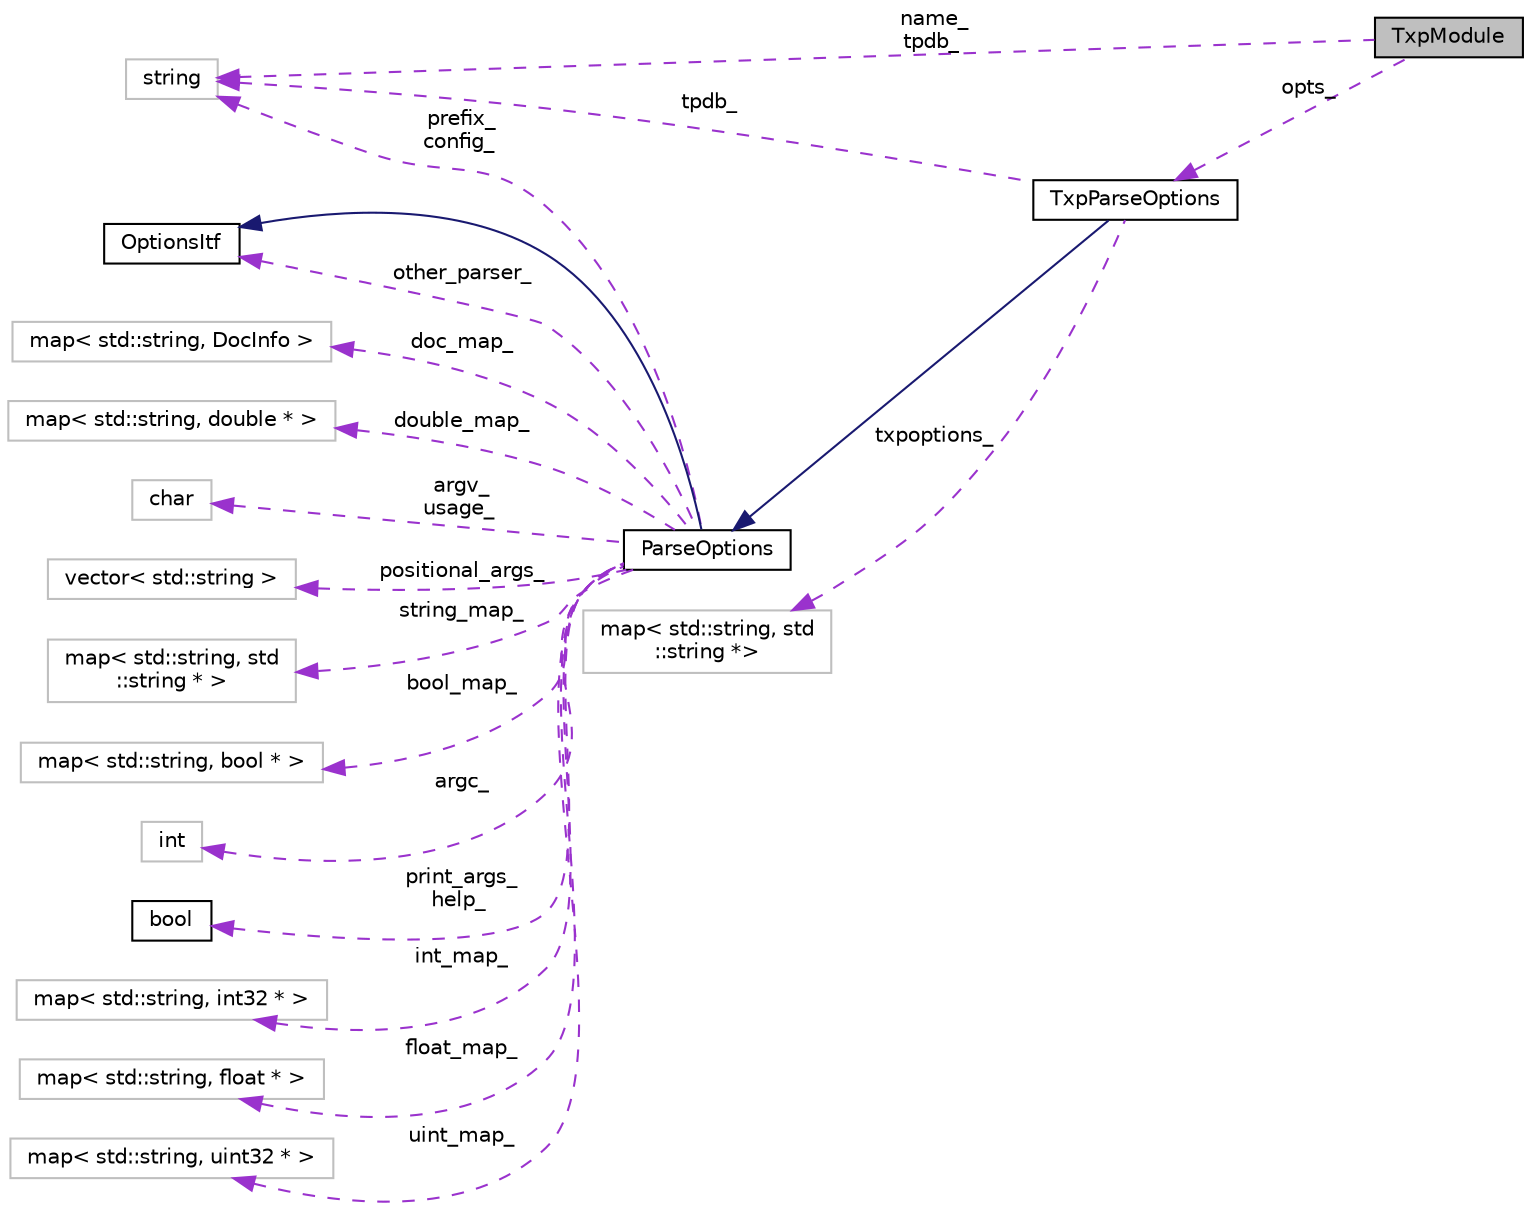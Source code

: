 digraph "TxpModule"
{
  edge [fontname="Helvetica",fontsize="10",labelfontname="Helvetica",labelfontsize="10"];
  node [fontname="Helvetica",fontsize="10",shape=record];
  rankdir="LR";
  Node8 [label="TxpModule",height=0.2,width=0.4,color="black", fillcolor="grey75", style="filled", fontcolor="black"];
  Node9 -> Node8 [dir="back",color="darkorchid3",fontsize="10",style="dashed",label=" name_\ntpdb_" ,fontname="Helvetica"];
  Node9 [label="string",height=0.2,width=0.4,color="grey75", fillcolor="white", style="filled"];
  Node10 -> Node8 [dir="back",color="darkorchid3",fontsize="10",style="dashed",label=" opts_" ,fontname="Helvetica"];
  Node10 [label="TxpParseOptions",height=0.2,width=0.4,color="black", fillcolor="white", style="filled",URL="$classkaldi_1_1TxpParseOptions.html",tooltip="Class derived from standard ParseOptions in order to allow txp system to load a voice specific set of..."];
  Node11 -> Node10 [dir="back",color="midnightblue",fontsize="10",style="solid",fontname="Helvetica"];
  Node11 [label="ParseOptions",height=0.2,width=0.4,color="black", fillcolor="white", style="filled",URL="$classkaldi_1_1ParseOptions.html",tooltip="The class ParseOptions is for parsing command-line options; see Parsing command-line options for more..."];
  Node12 -> Node11 [dir="back",color="midnightblue",fontsize="10",style="solid",fontname="Helvetica"];
  Node12 [label="OptionsItf",height=0.2,width=0.4,color="black", fillcolor="white", style="filled",URL="$classkaldi_1_1OptionsItf.html"];
  Node12 -> Node11 [dir="back",color="darkorchid3",fontsize="10",style="dashed",label=" other_parser_" ,fontname="Helvetica"];
  Node13 -> Node11 [dir="back",color="darkorchid3",fontsize="10",style="dashed",label=" doc_map_" ,fontname="Helvetica"];
  Node13 [label="map\< std::string, DocInfo \>",height=0.2,width=0.4,color="grey75", fillcolor="white", style="filled"];
  Node14 -> Node11 [dir="back",color="darkorchid3",fontsize="10",style="dashed",label=" double_map_" ,fontname="Helvetica"];
  Node14 [label="map\< std::string, double * \>",height=0.2,width=0.4,color="grey75", fillcolor="white", style="filled"];
  Node15 -> Node11 [dir="back",color="darkorchid3",fontsize="10",style="dashed",label=" argv_\nusage_" ,fontname="Helvetica"];
  Node15 [label="char",height=0.2,width=0.4,color="grey75", fillcolor="white", style="filled"];
  Node16 -> Node11 [dir="back",color="darkorchid3",fontsize="10",style="dashed",label=" positional_args_" ,fontname="Helvetica"];
  Node16 [label="vector\< std::string \>",height=0.2,width=0.4,color="grey75", fillcolor="white", style="filled"];
  Node17 -> Node11 [dir="back",color="darkorchid3",fontsize="10",style="dashed",label=" string_map_" ,fontname="Helvetica"];
  Node17 [label="map\< std::string, std\l::string * \>",height=0.2,width=0.4,color="grey75", fillcolor="white", style="filled"];
  Node18 -> Node11 [dir="back",color="darkorchid3",fontsize="10",style="dashed",label=" bool_map_" ,fontname="Helvetica"];
  Node18 [label="map\< std::string, bool * \>",height=0.2,width=0.4,color="grey75", fillcolor="white", style="filled"];
  Node19 -> Node11 [dir="back",color="darkorchid3",fontsize="10",style="dashed",label=" argc_" ,fontname="Helvetica"];
  Node19 [label="int",height=0.2,width=0.4,color="grey75", fillcolor="white", style="filled"];
  Node9 -> Node11 [dir="back",color="darkorchid3",fontsize="10",style="dashed",label=" prefix_\nconfig_" ,fontname="Helvetica"];
  Node20 -> Node11 [dir="back",color="darkorchid3",fontsize="10",style="dashed",label=" print_args_\nhelp_" ,fontname="Helvetica"];
  Node20 [label="bool",height=0.2,width=0.4,color="black", fillcolor="white", style="filled",URL="$classbool.html"];
  Node21 -> Node11 [dir="back",color="darkorchid3",fontsize="10",style="dashed",label=" int_map_" ,fontname="Helvetica"];
  Node21 [label="map\< std::string, int32 * \>",height=0.2,width=0.4,color="grey75", fillcolor="white", style="filled"];
  Node22 -> Node11 [dir="back",color="darkorchid3",fontsize="10",style="dashed",label=" float_map_" ,fontname="Helvetica"];
  Node22 [label="map\< std::string, float * \>",height=0.2,width=0.4,color="grey75", fillcolor="white", style="filled"];
  Node23 -> Node11 [dir="back",color="darkorchid3",fontsize="10",style="dashed",label=" uint_map_" ,fontname="Helvetica"];
  Node23 [label="map\< std::string, uint32 * \>",height=0.2,width=0.4,color="grey75", fillcolor="white", style="filled"];
  Node24 -> Node10 [dir="back",color="darkorchid3",fontsize="10",style="dashed",label=" txpoptions_" ,fontname="Helvetica"];
  Node24 [label="map\< std::string, std\l::string *\>",height=0.2,width=0.4,color="grey75", fillcolor="white", style="filled"];
  Node9 -> Node10 [dir="back",color="darkorchid3",fontsize="10",style="dashed",label=" tpdb_" ,fontname="Helvetica"];
}
